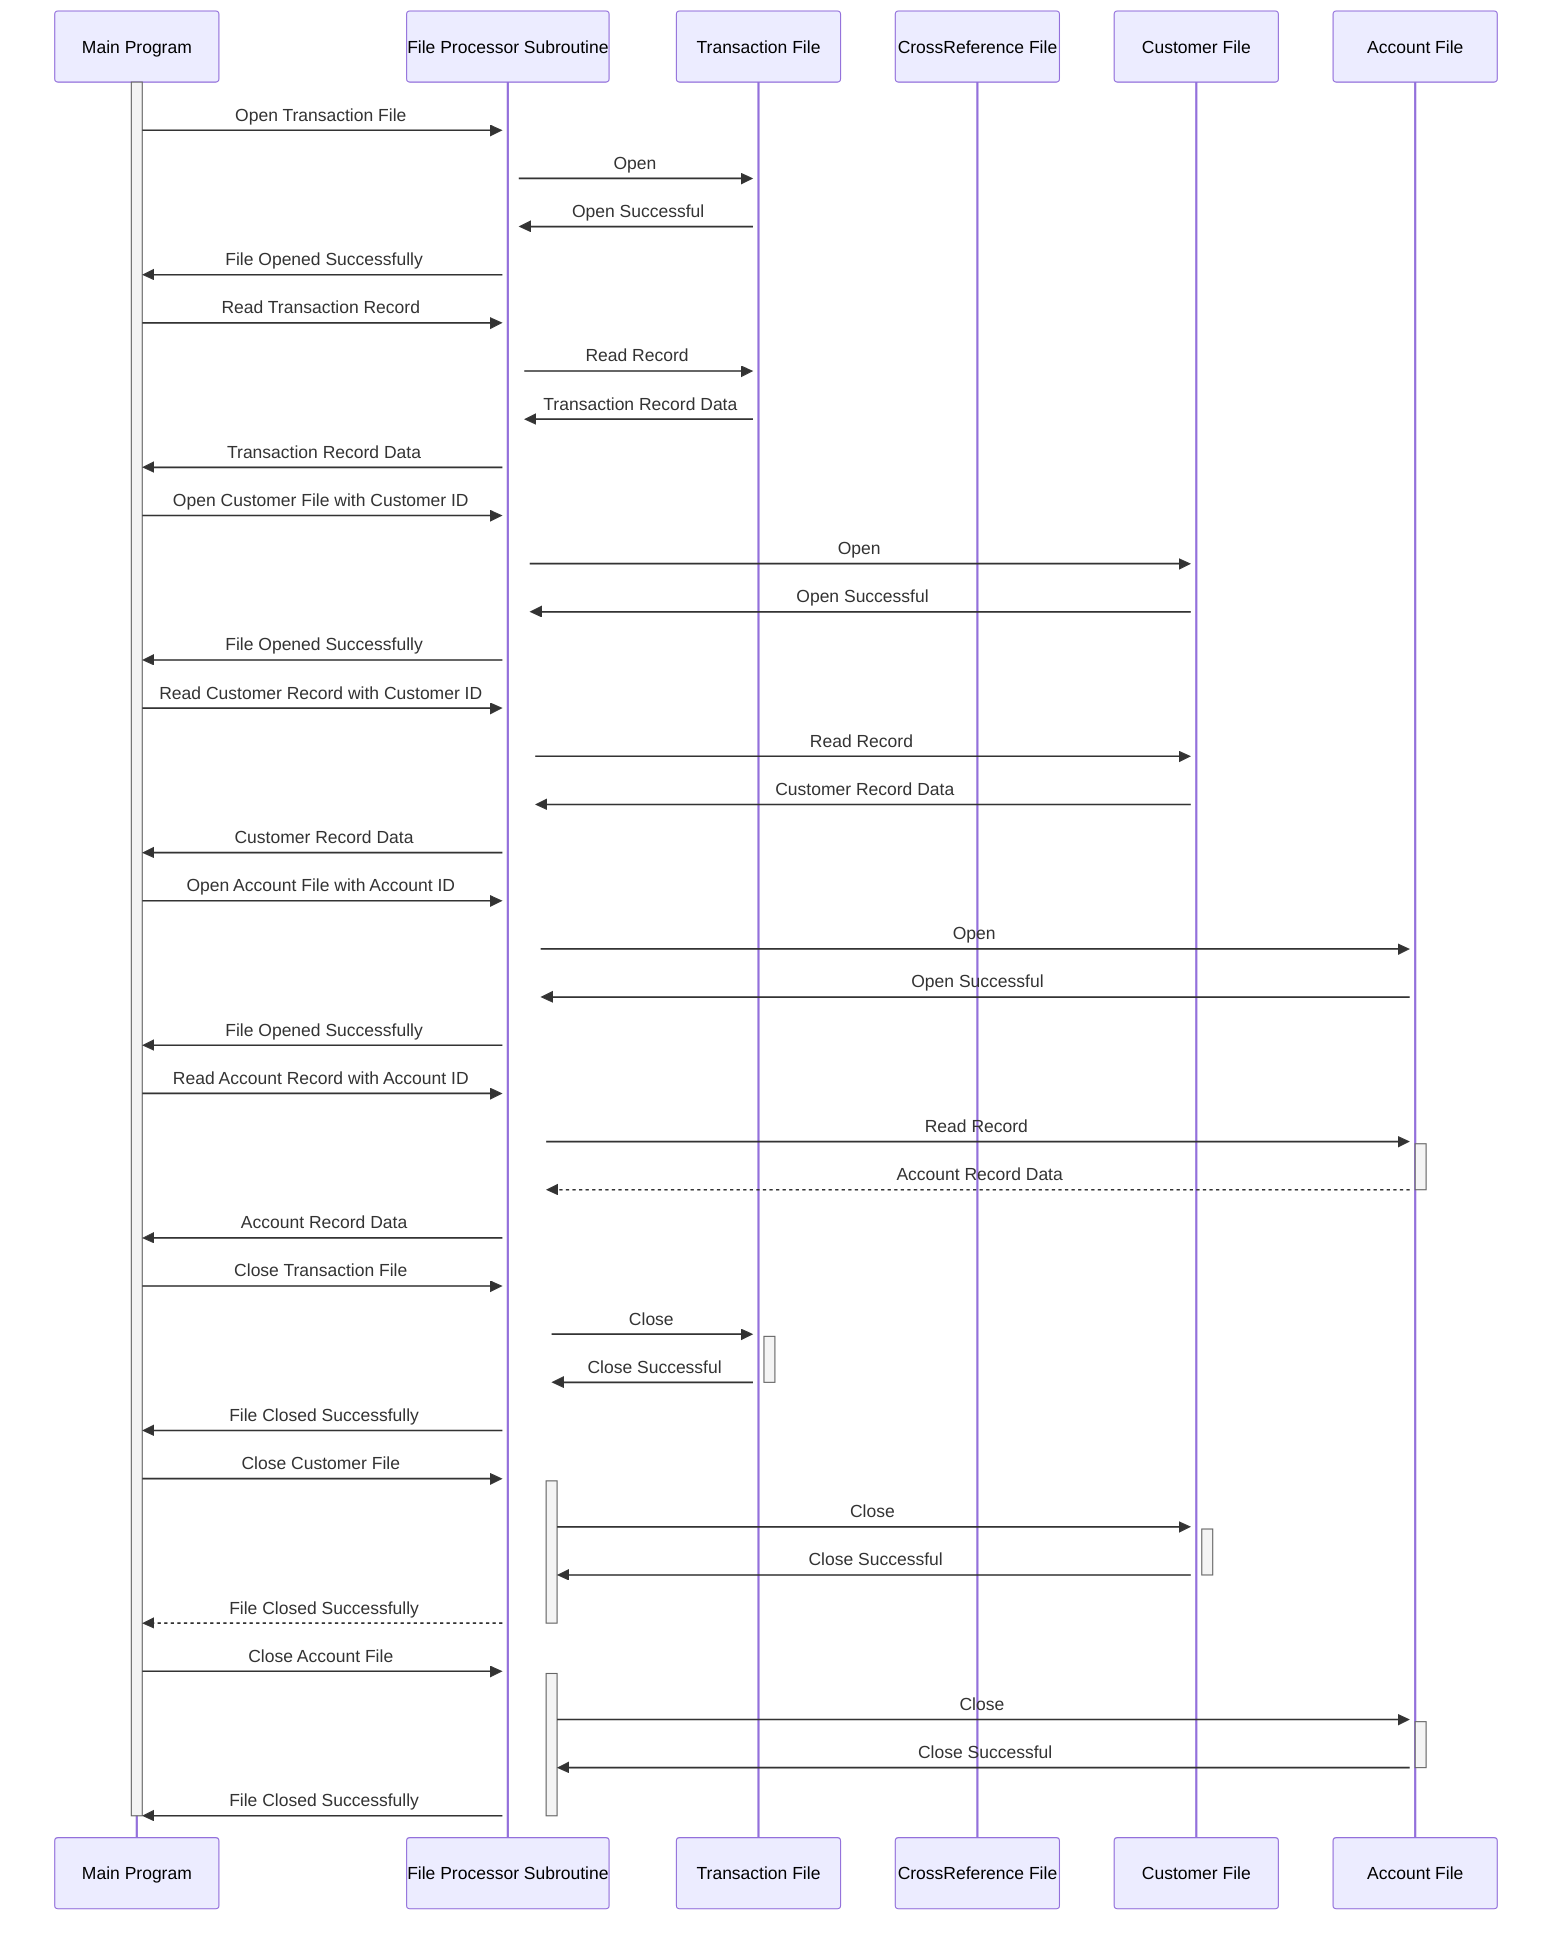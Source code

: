 sequenceDiagram
    participant Main Program
    participant File Processor Subroutine
    participant Transaction File
    participant CrossReference File
    participant Customer File
    participant Account File

    activate Main Program
    Main Program->>+File Processor Subroutine: Open Transaction File
    activate File Processor Subroutine
    File Processor Subroutine->>+Transaction File: Open
    Transaction File->>File Processor Subroutine: Open Successful
    File Processor Subroutine->>Main Program: File Opened Successfully

    Main Program->>+File Processor Subroutine: Read Transaction Record
    File Processor Subroutine->>+Transaction File: Read Record
    Transaction File->>File Processor Subroutine: Transaction Record Data
    File Processor Subroutine->>Main Program: Transaction Record Data

    Main Program->>+File Processor Subroutine: Open Customer File with Customer ID
    File Processor Subroutine->>+Customer File: Open
    Customer File->>File Processor Subroutine: Open Successful
    File Processor Subroutine->>Main Program: File Opened Successfully
    Main Program->>+File Processor Subroutine: Read Customer Record with Customer ID
    File Processor Subroutine->>+Customer File: Read Record
    Customer File->>File Processor Subroutine: Customer Record Data
    File Processor Subroutine->>Main Program: Customer Record Data

    Main Program->>+File Processor Subroutine: Open Account File with Account ID
    File Processor Subroutine->>+Account File: Open
    Account File->>File Processor Subroutine: Open Successful
    File Processor Subroutine->>Main Program: File Opened Successfully
    Main Program->>+File Processor Subroutine: Read Account Record with Account ID
    File Processor Subroutine->>+Account File: Read Record
    Account File-->>-File Processor Subroutine: Account Record Data
    File Processor Subroutine->>Main Program: Account Record Data
    
    Main Program->>+File Processor Subroutine: Close Transaction File
    File Processor Subroutine->>+Transaction File: Close
    Transaction File->>File Processor Subroutine: Close Successful
    deactivate Transaction File
    File Processor Subroutine->>Main Program: File Closed Successfully

    Main Program->>+File Processor Subroutine: Close Customer File
    File Processor Subroutine->>+Customer File: Close
    Customer File->>File Processor Subroutine: Close Successful
    deactivate Customer File
    File Processor Subroutine-->>-Main Program: File Closed Successfully

    Main Program->>+File Processor Subroutine: Close Account File
    File Processor Subroutine->>+Account File: Close
    Account File->>File Processor Subroutine: Close Successful
    deactivate Account File
    File Processor Subroutine->>Main Program: File Closed Successfully
    deactivate File Processor Subroutine
    deactivate Main Program